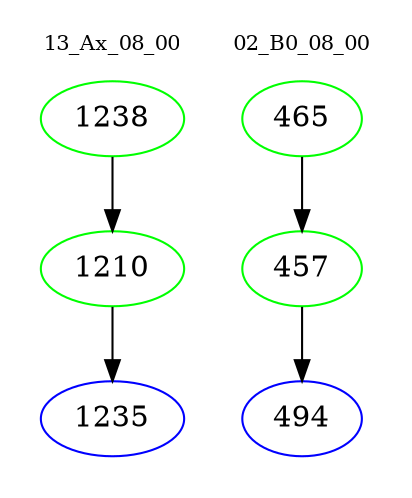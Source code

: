 digraph{
subgraph cluster_0 {
color = white
label = "13_Ax_08_00";
fontsize=10;
T0_1238 [label="1238", color="green"]
T0_1238 -> T0_1210 [color="black"]
T0_1210 [label="1210", color="green"]
T0_1210 -> T0_1235 [color="black"]
T0_1235 [label="1235", color="blue"]
}
subgraph cluster_1 {
color = white
label = "02_B0_08_00";
fontsize=10;
T1_465 [label="465", color="green"]
T1_465 -> T1_457 [color="black"]
T1_457 [label="457", color="green"]
T1_457 -> T1_494 [color="black"]
T1_494 [label="494", color="blue"]
}
}
